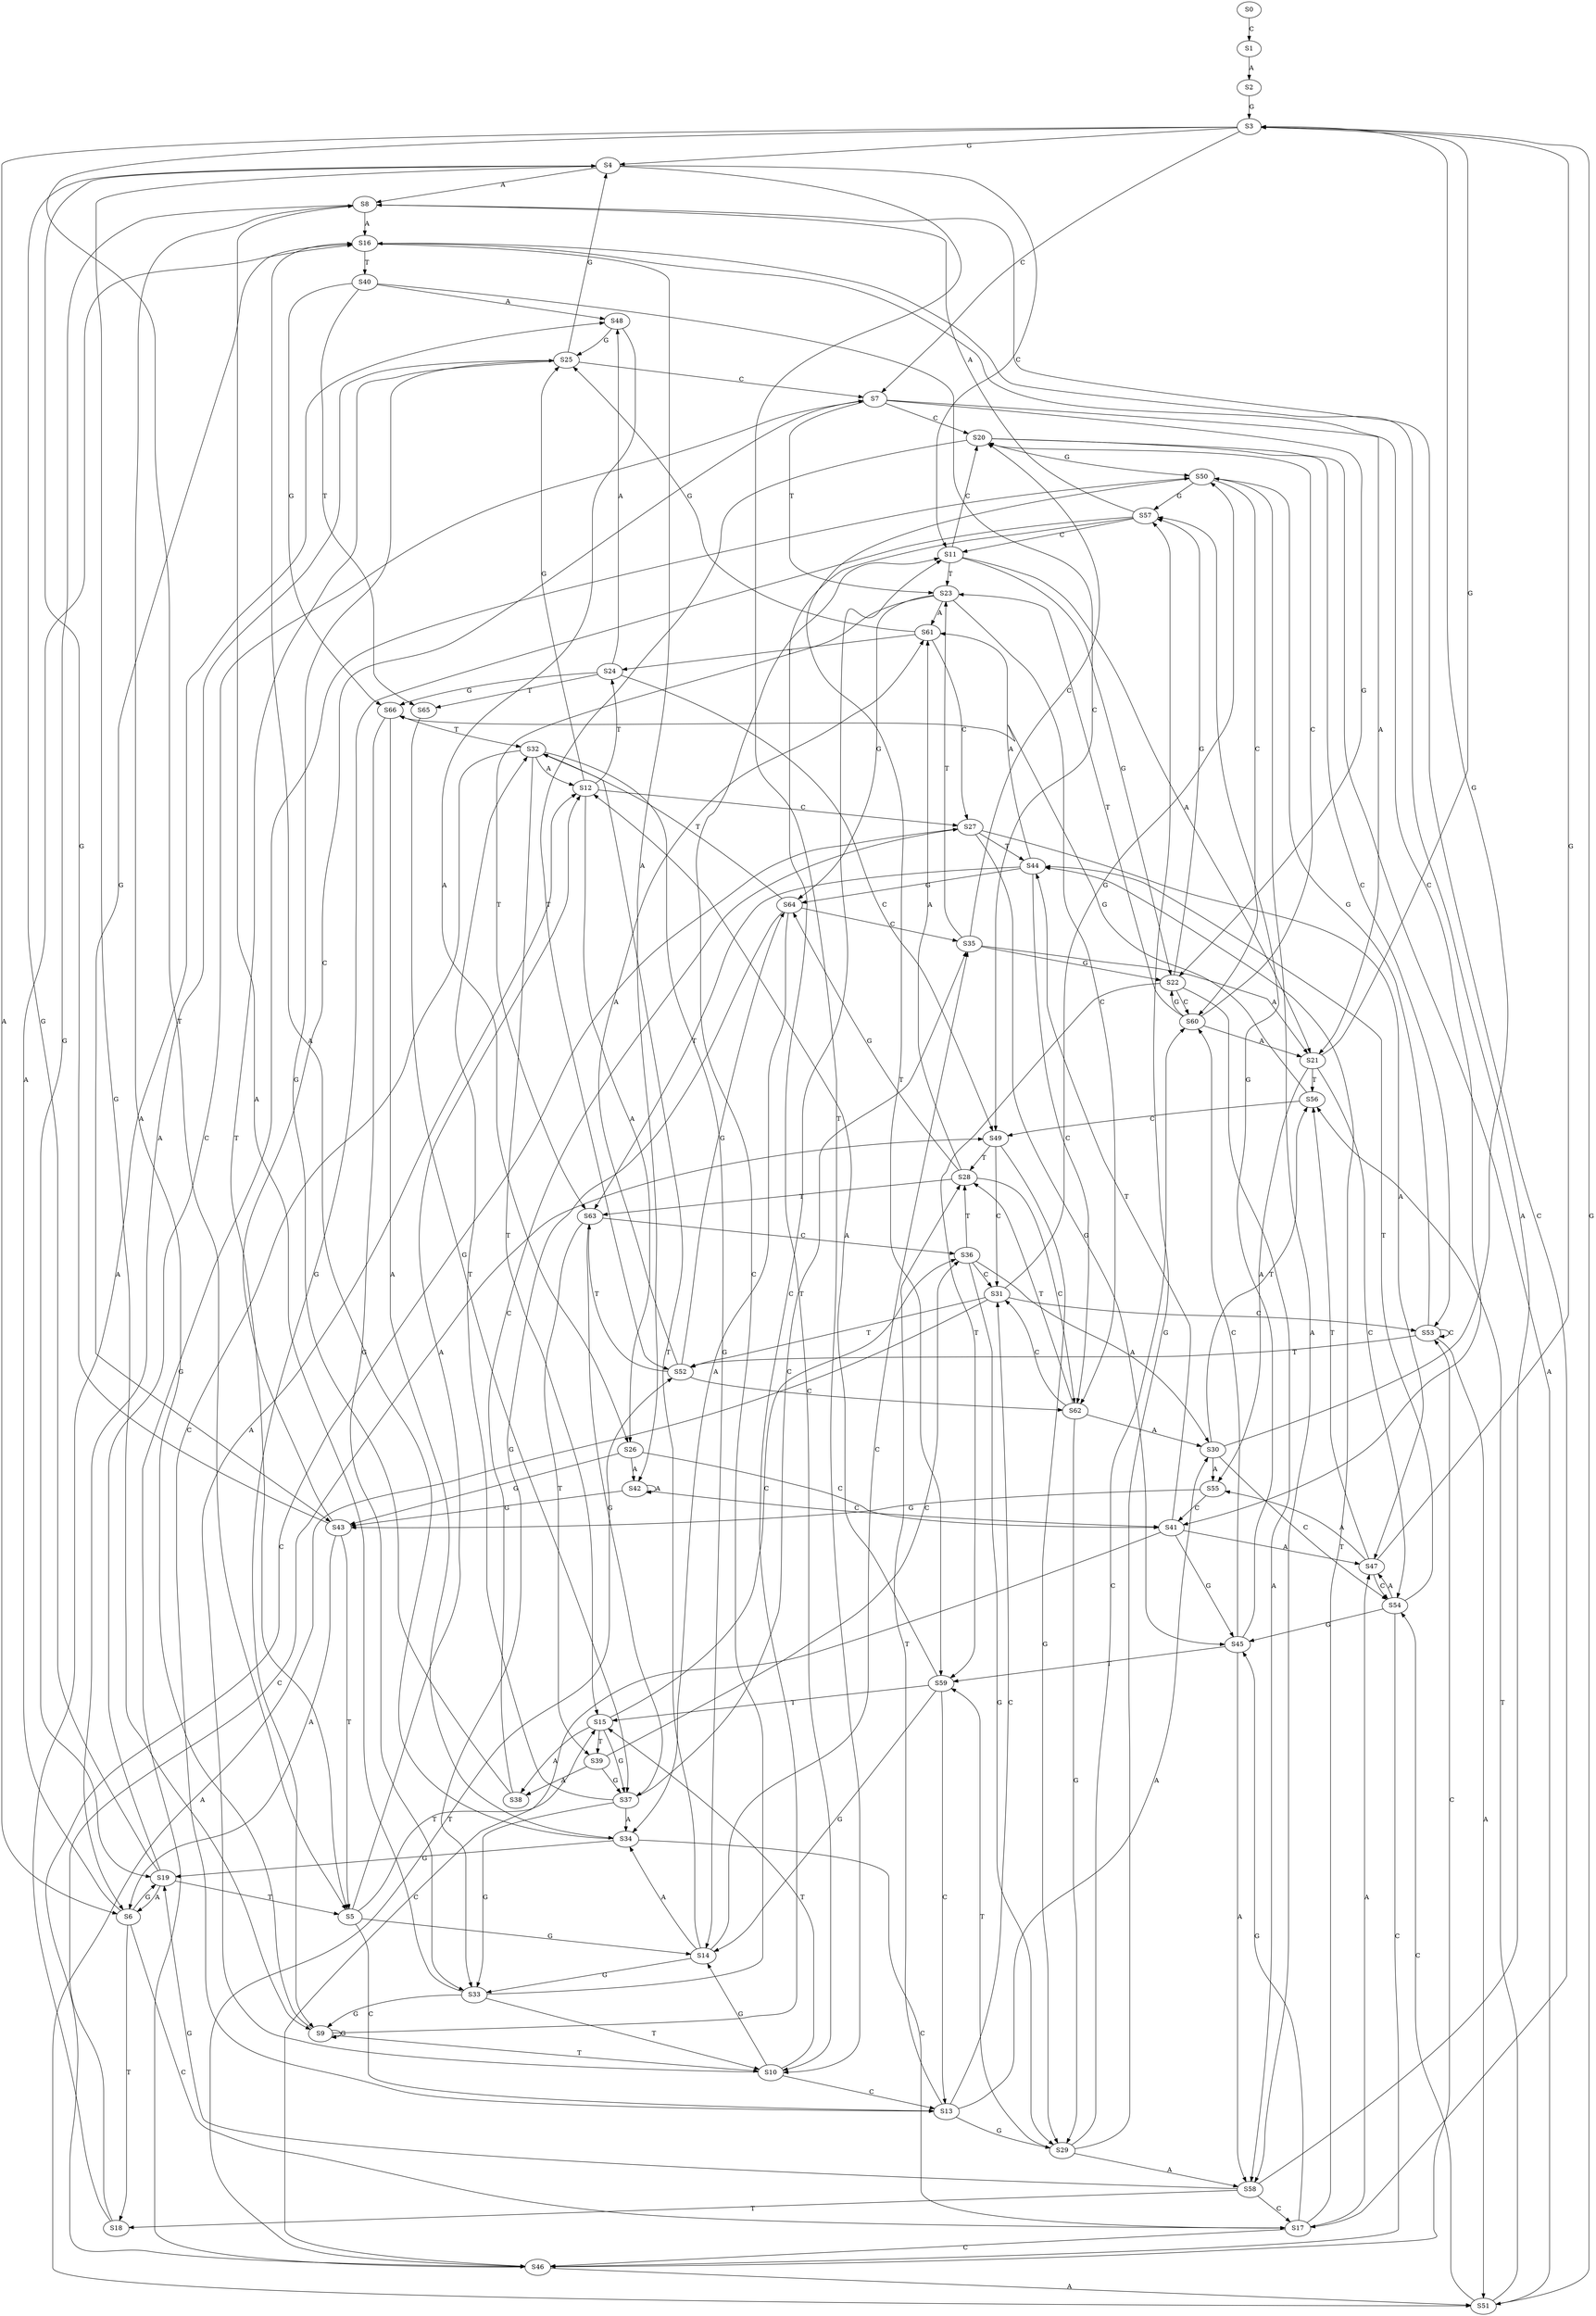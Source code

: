 strict digraph  {
	S0 -> S1 [ label = C ];
	S1 -> S2 [ label = A ];
	S2 -> S3 [ label = G ];
	S3 -> S4 [ label = G ];
	S3 -> S5 [ label = T ];
	S3 -> S6 [ label = A ];
	S3 -> S7 [ label = C ];
	S4 -> S8 [ label = A ];
	S4 -> S9 [ label = G ];
	S4 -> S10 [ label = T ];
	S4 -> S11 [ label = C ];
	S5 -> S12 [ label = A ];
	S5 -> S13 [ label = C ];
	S5 -> S14 [ label = G ];
	S5 -> S15 [ label = T ];
	S6 -> S16 [ label = A ];
	S6 -> S17 [ label = C ];
	S6 -> S18 [ label = T ];
	S6 -> S19 [ label = G ];
	S7 -> S20 [ label = C ];
	S7 -> S21 [ label = A ];
	S7 -> S22 [ label = G ];
	S7 -> S23 [ label = T ];
	S8 -> S16 [ label = A ];
	S8 -> S19 [ label = G ];
	S8 -> S17 [ label = C ];
	S9 -> S10 [ label = T ];
	S9 -> S11 [ label = C ];
	S9 -> S9 [ label = G ];
	S9 -> S8 [ label = A ];
	S10 -> S12 [ label = A ];
	S10 -> S13 [ label = C ];
	S10 -> S14 [ label = G ];
	S10 -> S15 [ label = T ];
	S11 -> S23 [ label = T ];
	S11 -> S20 [ label = C ];
	S11 -> S21 [ label = A ];
	S11 -> S22 [ label = G ];
	S12 -> S24 [ label = T ];
	S12 -> S25 [ label = G ];
	S12 -> S26 [ label = A ];
	S12 -> S27 [ label = C ];
	S13 -> S28 [ label = T ];
	S13 -> S29 [ label = G ];
	S13 -> S30 [ label = A ];
	S13 -> S31 [ label = C ];
	S14 -> S32 [ label = T ];
	S14 -> S33 [ label = G ];
	S14 -> S34 [ label = A ];
	S14 -> S35 [ label = C ];
	S15 -> S36 [ label = C ];
	S15 -> S37 [ label = G ];
	S15 -> S38 [ label = A ];
	S15 -> S39 [ label = T ];
	S16 -> S40 [ label = T ];
	S16 -> S41 [ label = C ];
	S16 -> S42 [ label = A ];
	S16 -> S43 [ label = G ];
	S17 -> S44 [ label = T ];
	S17 -> S45 [ label = G ];
	S17 -> S46 [ label = C ];
	S17 -> S47 [ label = A ];
	S18 -> S48 [ label = A ];
	S18 -> S49 [ label = C ];
	S19 -> S5 [ label = T ];
	S19 -> S4 [ label = G ];
	S19 -> S6 [ label = A ];
	S19 -> S7 [ label = C ];
	S20 -> S50 [ label = G ];
	S20 -> S51 [ label = A ];
	S20 -> S52 [ label = T ];
	S20 -> S53 [ label = C ];
	S21 -> S3 [ label = G ];
	S21 -> S54 [ label = C ];
	S21 -> S55 [ label = A ];
	S21 -> S56 [ label = T ];
	S22 -> S57 [ label = G ];
	S22 -> S58 [ label = A ];
	S22 -> S59 [ label = T ];
	S22 -> S60 [ label = C ];
	S23 -> S61 [ label = A ];
	S23 -> S62 [ label = C ];
	S23 -> S63 [ label = T ];
	S23 -> S64 [ label = G ];
	S24 -> S49 [ label = C ];
	S24 -> S48 [ label = A ];
	S24 -> S65 [ label = T ];
	S24 -> S66 [ label = G ];
	S25 -> S5 [ label = T ];
	S25 -> S6 [ label = A ];
	S25 -> S7 [ label = C ];
	S25 -> S4 [ label = G ];
	S26 -> S43 [ label = G ];
	S26 -> S42 [ label = A ];
	S26 -> S41 [ label = C ];
	S27 -> S45 [ label = G ];
	S27 -> S44 [ label = T ];
	S27 -> S47 [ label = A ];
	S27 -> S46 [ label = C ];
	S28 -> S64 [ label = G ];
	S28 -> S62 [ label = C ];
	S28 -> S61 [ label = A ];
	S28 -> S63 [ label = T ];
	S29 -> S57 [ label = G ];
	S29 -> S59 [ label = T ];
	S29 -> S60 [ label = C ];
	S29 -> S58 [ label = A ];
	S30 -> S56 [ label = T ];
	S30 -> S54 [ label = C ];
	S30 -> S55 [ label = A ];
	S30 -> S3 [ label = G ];
	S31 -> S53 [ label = C ];
	S31 -> S51 [ label = A ];
	S31 -> S52 [ label = T ];
	S31 -> S50 [ label = G ];
	S32 -> S13 [ label = C ];
	S32 -> S15 [ label = T ];
	S32 -> S14 [ label = G ];
	S32 -> S12 [ label = A ];
	S33 -> S9 [ label = G ];
	S33 -> S11 [ label = C ];
	S33 -> S8 [ label = A ];
	S33 -> S10 [ label = T ];
	S34 -> S19 [ label = G ];
	S34 -> S17 [ label = C ];
	S34 -> S16 [ label = A ];
	S35 -> S20 [ label = C ];
	S35 -> S22 [ label = G ];
	S35 -> S23 [ label = T ];
	S35 -> S21 [ label = A ];
	S36 -> S30 [ label = A ];
	S36 -> S31 [ label = C ];
	S36 -> S29 [ label = G ];
	S36 -> S28 [ label = T ];
	S37 -> S33 [ label = G ];
	S37 -> S35 [ label = C ];
	S37 -> S32 [ label = T ];
	S37 -> S34 [ label = A ];
	S38 -> S27 [ label = C ];
	S38 -> S25 [ label = G ];
	S39 -> S37 [ label = G ];
	S39 -> S36 [ label = C ];
	S39 -> S38 [ label = A ];
	S40 -> S48 [ label = A ];
	S40 -> S49 [ label = C ];
	S40 -> S66 [ label = G ];
	S40 -> S65 [ label = T ];
	S41 -> S47 [ label = A ];
	S41 -> S46 [ label = C ];
	S41 -> S45 [ label = G ];
	S41 -> S44 [ label = T ];
	S42 -> S43 [ label = G ];
	S42 -> S41 [ label = C ];
	S42 -> S42 [ label = A ];
	S43 -> S5 [ label = T ];
	S43 -> S6 [ label = A ];
	S43 -> S7 [ label = C ];
	S43 -> S4 [ label = G ];
	S44 -> S61 [ label = A ];
	S44 -> S62 [ label = C ];
	S44 -> S63 [ label = T ];
	S44 -> S64 [ label = G ];
	S45 -> S57 [ label = G ];
	S45 -> S58 [ label = A ];
	S45 -> S59 [ label = T ];
	S45 -> S60 [ label = C ];
	S46 -> S53 [ label = C ];
	S46 -> S51 [ label = A ];
	S46 -> S52 [ label = T ];
	S46 -> S50 [ label = G ];
	S47 -> S3 [ label = G ];
	S47 -> S54 [ label = C ];
	S47 -> S55 [ label = A ];
	S47 -> S56 [ label = T ];
	S48 -> S25 [ label = G ];
	S48 -> S26 [ label = A ];
	S49 -> S31 [ label = C ];
	S49 -> S29 [ label = G ];
	S49 -> S28 [ label = T ];
	S50 -> S58 [ label = A ];
	S50 -> S57 [ label = G ];
	S50 -> S59 [ label = T ];
	S50 -> S60 [ label = C ];
	S51 -> S3 [ label = G ];
	S51 -> S56 [ label = T ];
	S51 -> S54 [ label = C ];
	S52 -> S64 [ label = G ];
	S52 -> S62 [ label = C ];
	S52 -> S63 [ label = T ];
	S52 -> S61 [ label = A ];
	S53 -> S50 [ label = G ];
	S53 -> S53 [ label = C ];
	S53 -> S51 [ label = A ];
	S53 -> S52 [ label = T ];
	S54 -> S44 [ label = T ];
	S54 -> S45 [ label = G ];
	S54 -> S47 [ label = A ];
	S54 -> S46 [ label = C ];
	S55 -> S43 [ label = G ];
	S55 -> S41 [ label = C ];
	S56 -> S49 [ label = C ];
	S56 -> S66 [ label = G ];
	S57 -> S8 [ label = A ];
	S57 -> S9 [ label = G ];
	S57 -> S11 [ label = C ];
	S57 -> S10 [ label = T ];
	S58 -> S16 [ label = A ];
	S58 -> S17 [ label = C ];
	S58 -> S19 [ label = G ];
	S58 -> S18 [ label = T ];
	S59 -> S13 [ label = C ];
	S59 -> S12 [ label = A ];
	S59 -> S14 [ label = G ];
	S59 -> S15 [ label = T ];
	S60 -> S22 [ label = G ];
	S60 -> S23 [ label = T ];
	S60 -> S20 [ label = C ];
	S60 -> S21 [ label = A ];
	S61 -> S25 [ label = G ];
	S61 -> S24 [ label = T ];
	S61 -> S27 [ label = C ];
	S62 -> S28 [ label = T ];
	S62 -> S29 [ label = G ];
	S62 -> S31 [ label = C ];
	S62 -> S30 [ label = A ];
	S63 -> S36 [ label = C ];
	S63 -> S39 [ label = T ];
	S63 -> S37 [ label = G ];
	S64 -> S34 [ label = A ];
	S64 -> S35 [ label = C ];
	S64 -> S33 [ label = G ];
	S64 -> S32 [ label = T ];
	S65 -> S37 [ label = G ];
	S66 -> S33 [ label = G ];
	S66 -> S34 [ label = A ];
	S66 -> S32 [ label = T ];
}
